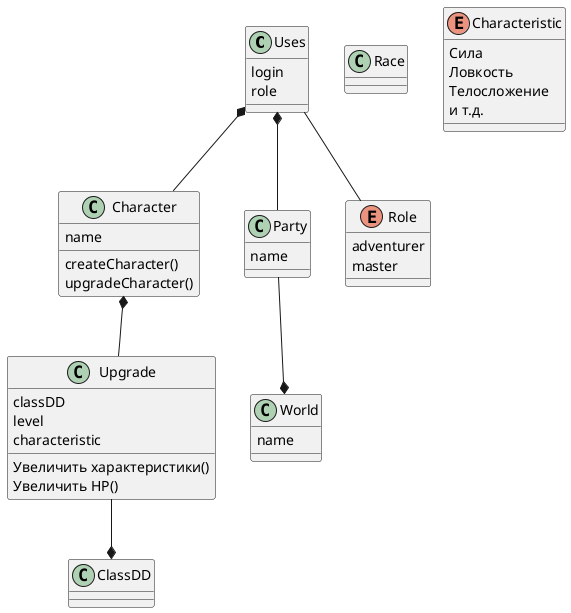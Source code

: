 @startuml
'https://plantuml.com/class-diagram

class Uses
class Character
class Party
class World
class Race
class ClassDD
class Upgrade


Uses *-- Party
Uses *-- Character
Party --* World
Uses -- Role
Character *-- Upgrade
Upgrade --* ClassDD
class Uses {
login
role
}
class World {
name
}
class Party {
name
}
class Character {
    name
    createCharacter()
    upgradeCharacter()
}
class Upgrade {
    classDD
    level
    characteristic
    Увеличить характеристики()
    Увеличить HP()
}

enum Characteristic{
    Сила
    Ловкость
    Телосложение
    и т.д.
}
enum Role {
adventurer
master
}

@enduml
